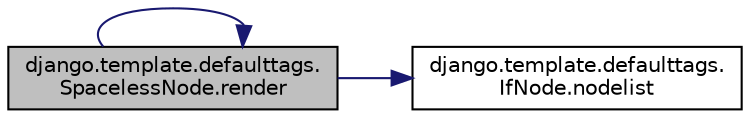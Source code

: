 digraph "django.template.defaulttags.SpacelessNode.render"
{
 // LATEX_PDF_SIZE
  edge [fontname="Helvetica",fontsize="10",labelfontname="Helvetica",labelfontsize="10"];
  node [fontname="Helvetica",fontsize="10",shape=record];
  rankdir="LR";
  Node1 [label="django.template.defaulttags.\lSpacelessNode.render",height=0.2,width=0.4,color="black", fillcolor="grey75", style="filled", fontcolor="black",tooltip=" "];
  Node1 -> Node2 [color="midnightblue",fontsize="10",style="solid",fontname="Helvetica"];
  Node2 [label="django.template.defaulttags.\lIfNode.nodelist",height=0.2,width=0.4,color="black", fillcolor="white", style="filled",URL="$d4/dd3/classdjango_1_1template_1_1defaulttags_1_1_if_node.html#a54d91b04c47d4360018267da2d90caed",tooltip=" "];
  Node1 -> Node1 [color="midnightblue",fontsize="10",style="solid",fontname="Helvetica"];
}
